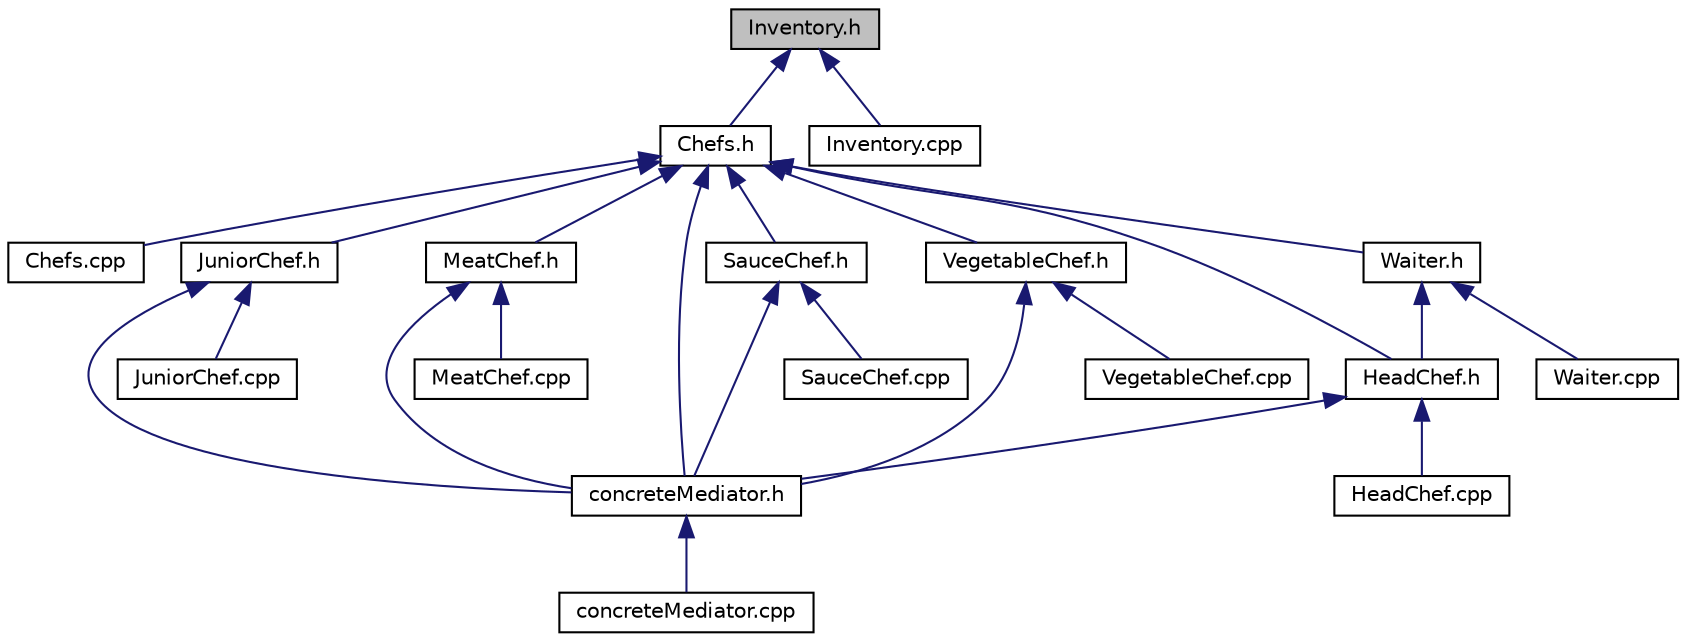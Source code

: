 digraph "Inventory.h"
{
 // LATEX_PDF_SIZE
  edge [fontname="Helvetica",fontsize="10",labelfontname="Helvetica",labelfontsize="10"];
  node [fontname="Helvetica",fontsize="10",shape=record];
  Node1 [label="Inventory.h",height=0.2,width=0.4,color="black", fillcolor="grey75", style="filled", fontcolor="black",tooltip="Contains the declaration of the Inventory class."];
  Node1 -> Node2 [dir="back",color="midnightblue",fontsize="10",style="solid",fontname="Helvetica"];
  Node2 [label="Chefs.h",height=0.2,width=0.4,color="black", fillcolor="white", style="filled",URL="$Chefs_8h.html",tooltip="Contains the declaration of the Chefs class."];
  Node2 -> Node3 [dir="back",color="midnightblue",fontsize="10",style="solid",fontname="Helvetica"];
  Node3 [label="Chefs.cpp",height=0.2,width=0.4,color="black", fillcolor="white", style="filled",URL="$Chefs_8cpp.html",tooltip="Contains the implementation of the Chefs class."];
  Node2 -> Node4 [dir="back",color="midnightblue",fontsize="10",style="solid",fontname="Helvetica"];
  Node4 [label="concreteMediator.h",height=0.2,width=0.4,color="black", fillcolor="white", style="filled",URL="$concreteMediator_8h.html",tooltip="Contains the declaration of the concreteMediator class."];
  Node4 -> Node5 [dir="back",color="midnightblue",fontsize="10",style="solid",fontname="Helvetica"];
  Node5 [label="concreteMediator.cpp",height=0.2,width=0.4,color="black", fillcolor="white", style="filled",URL="$concreteMediator_8cpp.html",tooltip="Contains the implementation of the concreteMediator class."];
  Node2 -> Node6 [dir="back",color="midnightblue",fontsize="10",style="solid",fontname="Helvetica"];
  Node6 [label="HeadChef.h",height=0.2,width=0.4,color="black", fillcolor="white", style="filled",URL="$HeadChef_8h.html",tooltip="Contains the declaration of the HeadChef class."];
  Node6 -> Node4 [dir="back",color="midnightblue",fontsize="10",style="solid",fontname="Helvetica"];
  Node6 -> Node7 [dir="back",color="midnightblue",fontsize="10",style="solid",fontname="Helvetica"];
  Node7 [label="HeadChef.cpp",height=0.2,width=0.4,color="black", fillcolor="white", style="filled",URL="$HeadChef_8cpp.html",tooltip="Contains the declaration of the HeadChef class functions."];
  Node2 -> Node8 [dir="back",color="midnightblue",fontsize="10",style="solid",fontname="Helvetica"];
  Node8 [label="JuniorChef.h",height=0.2,width=0.4,color="black", fillcolor="white", style="filled",URL="$JuniorChef_8h.html",tooltip="Contains the declaration of the JuniorChef class."];
  Node8 -> Node4 [dir="back",color="midnightblue",fontsize="10",style="solid",fontname="Helvetica"];
  Node8 -> Node9 [dir="back",color="midnightblue",fontsize="10",style="solid",fontname="Helvetica"];
  Node9 [label="JuniorChef.cpp",height=0.2,width=0.4,color="black", fillcolor="white", style="filled",URL="$JuniorChef_8cpp.html",tooltip="Contains the declaration of the JuniorChef class functions."];
  Node2 -> Node10 [dir="back",color="midnightblue",fontsize="10",style="solid",fontname="Helvetica"];
  Node10 [label="MeatChef.h",height=0.2,width=0.4,color="black", fillcolor="white", style="filled",URL="$MeatChef_8h.html",tooltip="Contains the declaration of the MeatChef class."];
  Node10 -> Node4 [dir="back",color="midnightblue",fontsize="10",style="solid",fontname="Helvetica"];
  Node10 -> Node11 [dir="back",color="midnightblue",fontsize="10",style="solid",fontname="Helvetica"];
  Node11 [label="MeatChef.cpp",height=0.2,width=0.4,color="black", fillcolor="white", style="filled",URL="$MeatChef_8cpp.html",tooltip="Contains the declaration of the MeatChef class functions."];
  Node2 -> Node12 [dir="back",color="midnightblue",fontsize="10",style="solid",fontname="Helvetica"];
  Node12 [label="SauceChef.h",height=0.2,width=0.4,color="black", fillcolor="white", style="filled",URL="$SauceChef_8h.html",tooltip="Contains the declaration of the SauceChef class."];
  Node12 -> Node4 [dir="back",color="midnightblue",fontsize="10",style="solid",fontname="Helvetica"];
  Node12 -> Node13 [dir="back",color="midnightblue",fontsize="10",style="solid",fontname="Helvetica"];
  Node13 [label="SauceChef.cpp",height=0.2,width=0.4,color="black", fillcolor="white", style="filled",URL="$SauceChef_8cpp.html",tooltip="Contains the declaration of the SauceChef class functions."];
  Node2 -> Node14 [dir="back",color="midnightblue",fontsize="10",style="solid",fontname="Helvetica"];
  Node14 [label="VegetableChef.h",height=0.2,width=0.4,color="black", fillcolor="white", style="filled",URL="$VegetableChef_8h.html",tooltip="Contains the declaration of the VegetableChef class."];
  Node14 -> Node4 [dir="back",color="midnightblue",fontsize="10",style="solid",fontname="Helvetica"];
  Node14 -> Node15 [dir="back",color="midnightblue",fontsize="10",style="solid",fontname="Helvetica"];
  Node15 [label="VegetableChef.cpp",height=0.2,width=0.4,color="black", fillcolor="white", style="filled",URL="$VegetableChef_8cpp.html",tooltip="Contains the declaration of the VegetableChef class functions."];
  Node2 -> Node16 [dir="back",color="midnightblue",fontsize="10",style="solid",fontname="Helvetica"];
  Node16 [label="Waiter.h",height=0.2,width=0.4,color="black", fillcolor="white", style="filled",URL="$Waiter_8h.html",tooltip="Contains the declaration of the Waiter class."];
  Node16 -> Node6 [dir="back",color="midnightblue",fontsize="10",style="solid",fontname="Helvetica"];
  Node16 -> Node17 [dir="back",color="midnightblue",fontsize="10",style="solid",fontname="Helvetica"];
  Node17 [label="Waiter.cpp",height=0.2,width=0.4,color="black", fillcolor="white", style="filled",URL="$Waiter_8cpp.html",tooltip="Contains the declaration of the Waiter class functions."];
  Node1 -> Node18 [dir="back",color="midnightblue",fontsize="10",style="solid",fontname="Helvetica"];
  Node18 [label="Inventory.cpp",height=0.2,width=0.4,color="black", fillcolor="white", style="filled",URL="$Inventory_8cpp.html",tooltip="Contains the declaration of the Inventory class functions."];
}
